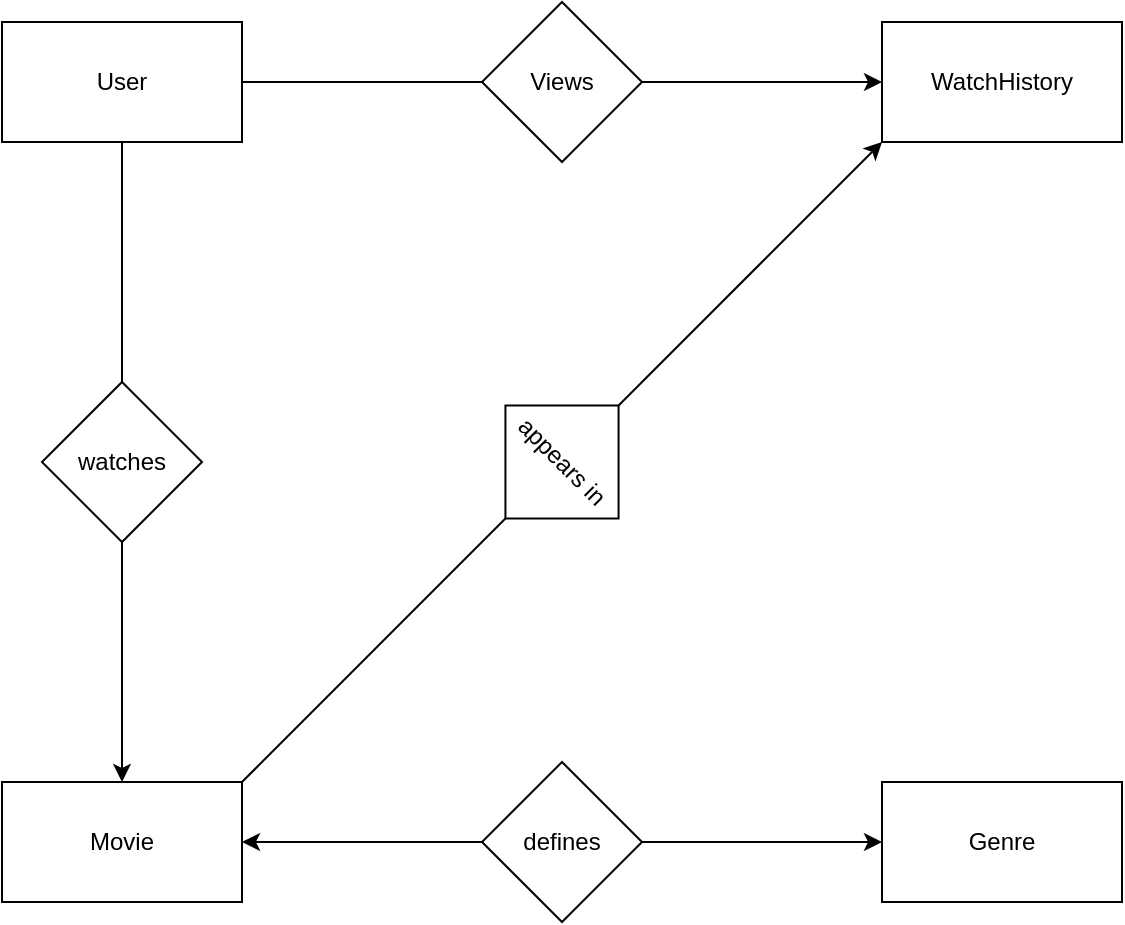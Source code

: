 <mxfile version="26.2.10">
  <diagram name="Page-1" id="SJn_idnGUMeTcrl6Irgf">
    <mxGraphModel dx="1228" dy="662" grid="1" gridSize="10" guides="1" tooltips="1" connect="1" arrows="1" fold="1" page="1" pageScale="1" pageWidth="850" pageHeight="1100" math="0" shadow="0">
      <root>
        <mxCell id="0" />
        <mxCell id="1" parent="0" />
        <mxCell id="cjGsYmpgyJE01i0ZJRMN-10" style="edgeStyle=orthogonalEdgeStyle;rounded=0;orthogonalLoop=1;jettySize=auto;html=1;exitX=0.5;exitY=1;exitDx=0;exitDy=0;entryX=0.5;entryY=0;entryDx=0;entryDy=0;endArrow=none;startFill=0;" edge="1" parent="1" source="cjGsYmpgyJE01i0ZJRMN-3" target="cjGsYmpgyJE01i0ZJRMN-7">
          <mxGeometry relative="1" as="geometry" />
        </mxCell>
        <mxCell id="cjGsYmpgyJE01i0ZJRMN-12" style="edgeStyle=orthogonalEdgeStyle;rounded=0;orthogonalLoop=1;jettySize=auto;html=1;exitX=1;exitY=0.5;exitDx=0;exitDy=0;entryX=0;entryY=0.5;entryDx=0;entryDy=0;endArrow=none;startFill=0;" edge="1" parent="1" source="cjGsYmpgyJE01i0ZJRMN-3" target="cjGsYmpgyJE01i0ZJRMN-8">
          <mxGeometry relative="1" as="geometry" />
        </mxCell>
        <mxCell id="cjGsYmpgyJE01i0ZJRMN-3" value="User" style="rounded=0;whiteSpace=wrap;html=1;" vertex="1" parent="1">
          <mxGeometry x="240" y="180" width="120" height="60" as="geometry" />
        </mxCell>
        <mxCell id="cjGsYmpgyJE01i0ZJRMN-18" style="rounded=0;orthogonalLoop=1;jettySize=auto;html=1;exitX=1;exitY=0;exitDx=0;exitDy=0;entryX=0.5;entryY=1;entryDx=0;entryDy=0;endArrow=none;startFill=0;" edge="1" parent="1" source="cjGsYmpgyJE01i0ZJRMN-4" target="cjGsYmpgyJE01i0ZJRMN-17">
          <mxGeometry relative="1" as="geometry" />
        </mxCell>
        <mxCell id="cjGsYmpgyJE01i0ZJRMN-4" value="Movie" style="rounded=0;whiteSpace=wrap;html=1;" vertex="1" parent="1">
          <mxGeometry x="240" y="560" width="120" height="60" as="geometry" />
        </mxCell>
        <mxCell id="cjGsYmpgyJE01i0ZJRMN-5" value="WatchHistory" style="rounded=0;whiteSpace=wrap;html=1;" vertex="1" parent="1">
          <mxGeometry x="680" y="180" width="120" height="60" as="geometry" />
        </mxCell>
        <mxCell id="cjGsYmpgyJE01i0ZJRMN-6" value="Genre" style="rounded=0;whiteSpace=wrap;html=1;" vertex="1" parent="1">
          <mxGeometry x="680" y="560" width="120" height="60" as="geometry" />
        </mxCell>
        <mxCell id="cjGsYmpgyJE01i0ZJRMN-11" style="edgeStyle=orthogonalEdgeStyle;rounded=0;orthogonalLoop=1;jettySize=auto;html=1;exitX=0.5;exitY=1;exitDx=0;exitDy=0;entryX=0.5;entryY=0;entryDx=0;entryDy=0;" edge="1" parent="1" source="cjGsYmpgyJE01i0ZJRMN-7" target="cjGsYmpgyJE01i0ZJRMN-4">
          <mxGeometry relative="1" as="geometry" />
        </mxCell>
        <mxCell id="cjGsYmpgyJE01i0ZJRMN-7" value="watches" style="rhombus;whiteSpace=wrap;html=1;" vertex="1" parent="1">
          <mxGeometry x="260" y="360" width="80" height="80" as="geometry" />
        </mxCell>
        <mxCell id="cjGsYmpgyJE01i0ZJRMN-13" style="edgeStyle=orthogonalEdgeStyle;rounded=0;orthogonalLoop=1;jettySize=auto;html=1;exitX=1;exitY=0.5;exitDx=0;exitDy=0;entryX=0;entryY=0.5;entryDx=0;entryDy=0;" edge="1" parent="1" source="cjGsYmpgyJE01i0ZJRMN-8" target="cjGsYmpgyJE01i0ZJRMN-5">
          <mxGeometry relative="1" as="geometry" />
        </mxCell>
        <mxCell id="cjGsYmpgyJE01i0ZJRMN-8" value="Views" style="rhombus;whiteSpace=wrap;html=1;" vertex="1" parent="1">
          <mxGeometry x="480" y="170" width="80" height="80" as="geometry" />
        </mxCell>
        <mxCell id="cjGsYmpgyJE01i0ZJRMN-15" style="edgeStyle=orthogonalEdgeStyle;rounded=0;orthogonalLoop=1;jettySize=auto;html=1;exitX=0;exitY=0.5;exitDx=0;exitDy=0;entryX=1;entryY=0.5;entryDx=0;entryDy=0;" edge="1" parent="1" source="cjGsYmpgyJE01i0ZJRMN-9" target="cjGsYmpgyJE01i0ZJRMN-4">
          <mxGeometry relative="1" as="geometry" />
        </mxCell>
        <mxCell id="cjGsYmpgyJE01i0ZJRMN-16" style="edgeStyle=orthogonalEdgeStyle;rounded=0;orthogonalLoop=1;jettySize=auto;html=1;exitX=1;exitY=0.5;exitDx=0;exitDy=0;entryX=0;entryY=0.5;entryDx=0;entryDy=0;" edge="1" parent="1" source="cjGsYmpgyJE01i0ZJRMN-9" target="cjGsYmpgyJE01i0ZJRMN-6">
          <mxGeometry relative="1" as="geometry" />
        </mxCell>
        <mxCell id="cjGsYmpgyJE01i0ZJRMN-9" value="defines" style="rhombus;whiteSpace=wrap;html=1;" vertex="1" parent="1">
          <mxGeometry x="480" y="550" width="80" height="80" as="geometry" />
        </mxCell>
        <mxCell id="cjGsYmpgyJE01i0ZJRMN-19" style="rounded=0;orthogonalLoop=1;jettySize=auto;html=1;exitX=0.5;exitY=0;exitDx=0;exitDy=0;entryX=0;entryY=1;entryDx=0;entryDy=0;" edge="1" parent="1" source="cjGsYmpgyJE01i0ZJRMN-17" target="cjGsYmpgyJE01i0ZJRMN-5">
          <mxGeometry relative="1" as="geometry" />
        </mxCell>
        <mxCell id="cjGsYmpgyJE01i0ZJRMN-17" value="appears in" style="rhombus;whiteSpace=wrap;html=1;rotation=45;" vertex="1" parent="1">
          <mxGeometry x="480" y="360" width="80" height="80" as="geometry" />
        </mxCell>
      </root>
    </mxGraphModel>
  </diagram>
</mxfile>
